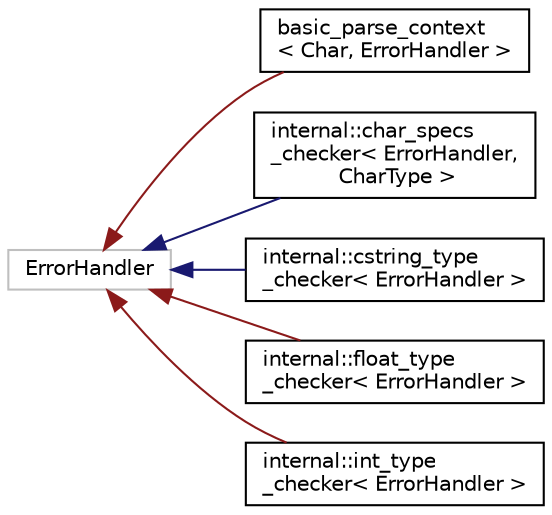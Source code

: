 digraph "Graphical Class Hierarchy"
{
  edge [fontname="Helvetica",fontsize="10",labelfontname="Helvetica",labelfontsize="10"];
  node [fontname="Helvetica",fontsize="10",shape=record];
  rankdir="LR";
  Node1 [label="ErrorHandler",height=0.2,width=0.4,color="grey75", fillcolor="white", style="filled"];
  Node1 -> Node2 [dir="back",color="firebrick4",fontsize="10",style="solid",fontname="Helvetica"];
  Node2 [label="basic_parse_context\l\< Char, ErrorHandler \>",height=0.2,width=0.4,color="black", fillcolor="white", style="filled",URL="$classbasic__parse__context.html"];
  Node1 -> Node3 [dir="back",color="midnightblue",fontsize="10",style="solid",fontname="Helvetica"];
  Node3 [label="internal::char_specs\l_checker\< ErrorHandler,\l CharType \>",height=0.2,width=0.4,color="black", fillcolor="white", style="filled",URL="$classinternal_1_1char__specs__checker.html"];
  Node1 -> Node4 [dir="back",color="midnightblue",fontsize="10",style="solid",fontname="Helvetica"];
  Node4 [label="internal::cstring_type\l_checker\< ErrorHandler \>",height=0.2,width=0.4,color="black", fillcolor="white", style="filled",URL="$classinternal_1_1cstring__type__checker.html"];
  Node1 -> Node5 [dir="back",color="firebrick4",fontsize="10",style="solid",fontname="Helvetica"];
  Node5 [label="internal::float_type\l_checker\< ErrorHandler \>",height=0.2,width=0.4,color="black", fillcolor="white", style="filled",URL="$classinternal_1_1float__type__checker.html"];
  Node1 -> Node6 [dir="back",color="firebrick4",fontsize="10",style="solid",fontname="Helvetica"];
  Node6 [label="internal::int_type\l_checker\< ErrorHandler \>",height=0.2,width=0.4,color="black", fillcolor="white", style="filled",URL="$classinternal_1_1int__type__checker.html"];
}
